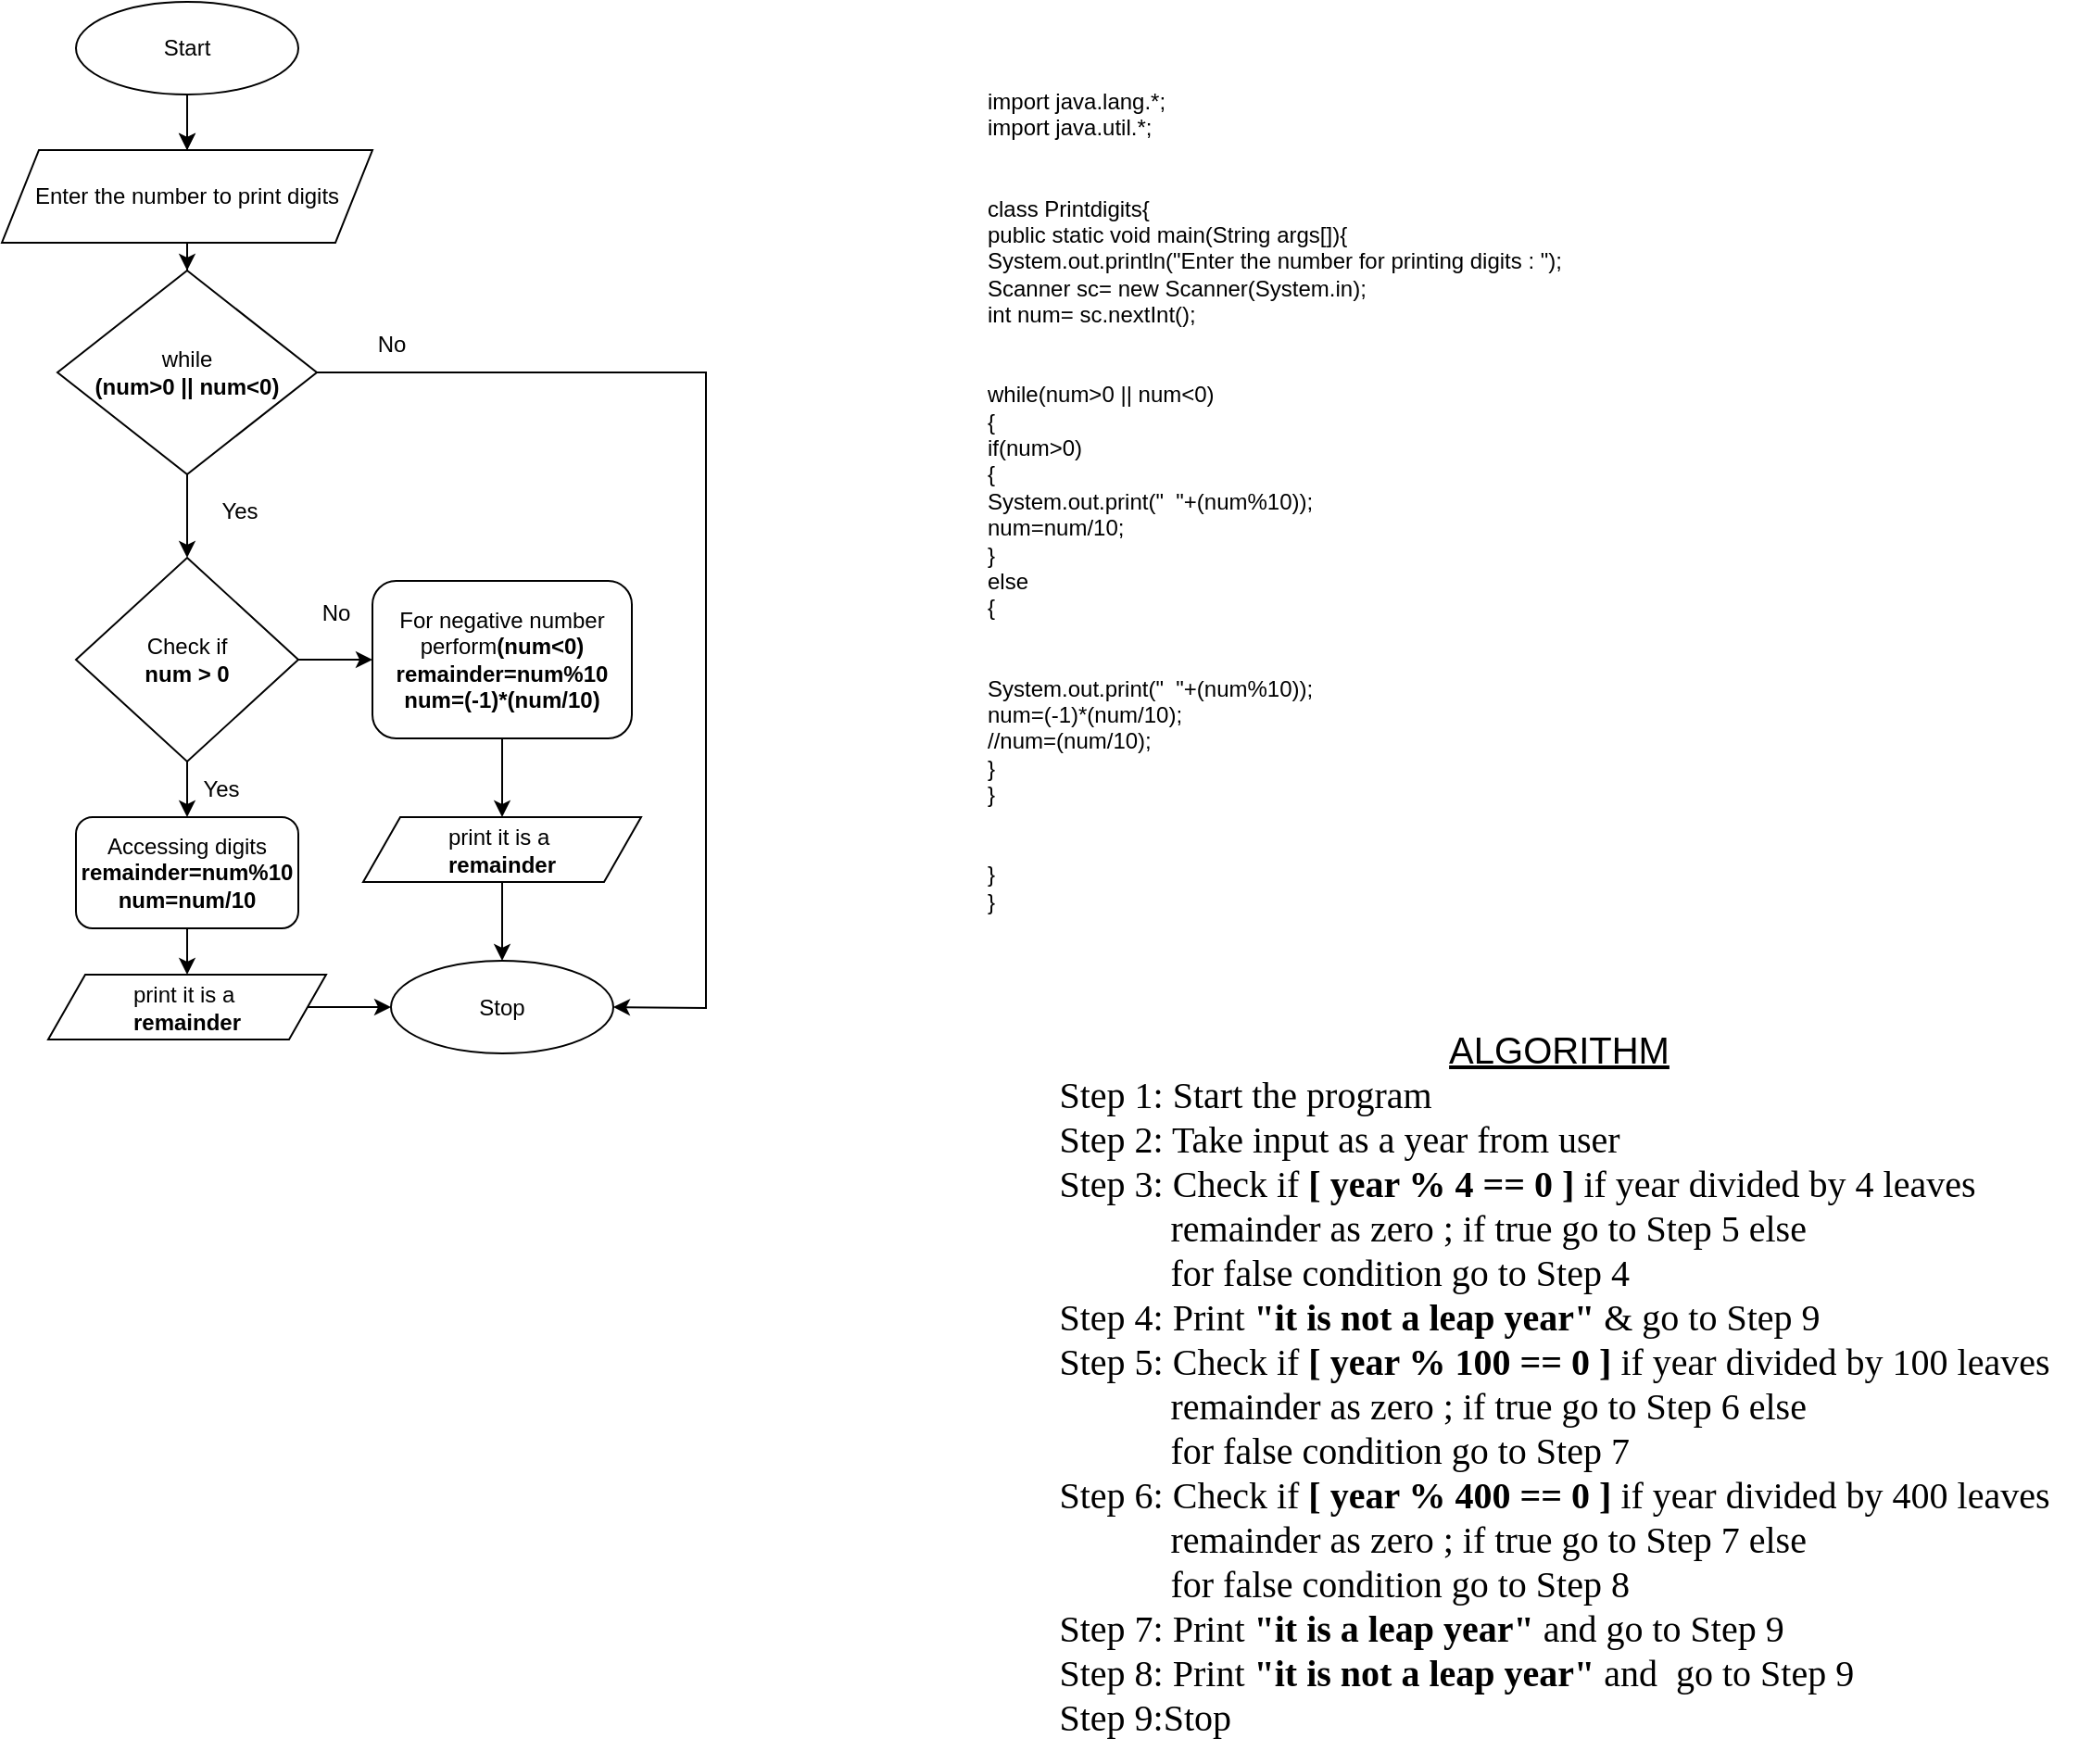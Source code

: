 <mxfile version="20.3.0" type="device"><diagram id="C5RBs43oDa-KdzZeNtuy" name="Page-1"><mxGraphModel dx="1038" dy="649" grid="1" gridSize="10" guides="1" tooltips="1" connect="1" arrows="1" fold="1" page="1" pageScale="1" pageWidth="827" pageHeight="1169" math="0" shadow="0"><root><mxCell id="WIyWlLk6GJQsqaUBKTNV-0"/><mxCell id="WIyWlLk6GJQsqaUBKTNV-1" parent="WIyWlLk6GJQsqaUBKTNV-0"/><mxCell id="WIyWlLk6GJQsqaUBKTNV-2" value="" style="rounded=0;html=1;jettySize=auto;orthogonalLoop=1;fontSize=11;endArrow=block;endFill=0;endSize=8;strokeWidth=1;shadow=0;labelBackgroundColor=none;edgeStyle=orthogonalEdgeStyle;" parent="WIyWlLk6GJQsqaUBKTNV-1" edge="1"><mxGeometry relative="1" as="geometry"><mxPoint x="130" y="70" as="sourcePoint"/><mxPoint x="130" y="110" as="targetPoint"/></mxGeometry></mxCell><mxCell id="svUJ43ATGJsY_IM7T3oH-1" style="edgeStyle=orthogonalEdgeStyle;rounded=0;orthogonalLoop=1;jettySize=auto;html=1;" parent="WIyWlLk6GJQsqaUBKTNV-1" source="lYnoROZ3ggJXZiapQa3B-0" edge="1"><mxGeometry relative="1" as="geometry"><mxPoint x="130" y="140" as="targetPoint"/></mxGeometry></mxCell><mxCell id="ASak8SI5T9IdR9V8pPYT-6" value="" style="edgeStyle=orthogonalEdgeStyle;rounded=0;orthogonalLoop=1;jettySize=auto;html=1;" parent="WIyWlLk6GJQsqaUBKTNV-1" source="lYnoROZ3ggJXZiapQa3B-0" target="ASak8SI5T9IdR9V8pPYT-0" edge="1"><mxGeometry relative="1" as="geometry"/></mxCell><mxCell id="lYnoROZ3ggJXZiapQa3B-0" value="Enter the number to print digits" style="shape=parallelogram;perimeter=parallelogramPerimeter;whiteSpace=wrap;html=1;fixedSize=1;" parent="WIyWlLk6GJQsqaUBKTNV-1" vertex="1"><mxGeometry x="30" y="140" width="200" height="50" as="geometry"/></mxCell><mxCell id="svUJ43ATGJsY_IM7T3oH-0" value="" style="edgeStyle=orthogonalEdgeStyle;rounded=0;orthogonalLoop=1;jettySize=auto;html=1;" parent="WIyWlLk6GJQsqaUBKTNV-1" source="lYnoROZ3ggJXZiapQa3B-2" edge="1"><mxGeometry relative="1" as="geometry"><mxPoint x="130" y="140" as="targetPoint"/></mxGeometry></mxCell><mxCell id="lYnoROZ3ggJXZiapQa3B-2" value="Start" style="ellipse;whiteSpace=wrap;html=1;" parent="WIyWlLk6GJQsqaUBKTNV-1" vertex="1"><mxGeometry x="70" y="60" width="120" height="50" as="geometry"/></mxCell><mxCell id="UlbeSJTGJ3l-3Z-Dk4IU-4" value="" style="edgeStyle=orthogonalEdgeStyle;rounded=0;orthogonalLoop=1;jettySize=auto;html=1;" edge="1" parent="WIyWlLk6GJQsqaUBKTNV-1" source="lYnoROZ3ggJXZiapQa3B-12" target="UlbeSJTGJ3l-3Z-Dk4IU-3"><mxGeometry relative="1" as="geometry"/></mxCell><mxCell id="UlbeSJTGJ3l-3Z-Dk4IU-7" value="" style="edgeStyle=orthogonalEdgeStyle;rounded=0;orthogonalLoop=1;jettySize=auto;html=1;" edge="1" parent="WIyWlLk6GJQsqaUBKTNV-1" source="lYnoROZ3ggJXZiapQa3B-12" target="UlbeSJTGJ3l-3Z-Dk4IU-6"><mxGeometry relative="1" as="geometry"/></mxCell><mxCell id="lYnoROZ3ggJXZiapQa3B-12" value="Check if&lt;br&gt;&lt;b&gt;num &amp;gt; 0&lt;/b&gt;" style="rhombus;whiteSpace=wrap;html=1;" parent="WIyWlLk6GJQsqaUBKTNV-1" vertex="1"><mxGeometry x="70" y="360" width="120" height="110" as="geometry"/></mxCell><mxCell id="lYnoROZ3ggJXZiapQa3B-25" value="Yes" style="text;html=1;resizable=0;autosize=1;align=center;verticalAlign=middle;points=[];fillColor=none;strokeColor=none;rounded=0;" parent="WIyWlLk6GJQsqaUBKTNV-1" vertex="1"><mxGeometry x="127.5" y="470" width="40" height="30" as="geometry"/></mxCell><mxCell id="iXhg-Dmxnr5Got1JAh_S-0" value="&lt;font style=&quot;font-size: 20px;&quot;&gt;&lt;u&gt;ALGORITHM&lt;/u&gt;&lt;br&gt;&lt;div style=&quot;text-align: left;&quot;&gt;&lt;span style=&quot;background-color: initial;&quot;&gt;&lt;font style=&quot;font-size: 20px;&quot; face=&quot;Times New Roman&quot;&gt;Step 1: Start the program&lt;/font&gt;&lt;/span&gt;&lt;/div&gt;&lt;div style=&quot;text-align: left;&quot;&gt;&lt;span style=&quot;background-color: initial;&quot;&gt;&lt;font style=&quot;font-size: 20px;&quot; face=&quot;Times New Roman&quot;&gt;Step 2: Take input as a year from user&lt;/font&gt;&lt;/span&gt;&lt;/div&gt;&lt;div style=&quot;text-align: left;&quot;&gt;&lt;span style=&quot;background-color: initial;&quot;&gt;&lt;font style=&quot;font-size: 20px;&quot; face=&quot;Times New Roman&quot;&gt;Step 3: Check if &lt;b&gt;[ year % 4 == 0 ]&lt;/b&gt; if year divided by 4 leaves&amp;nbsp;&lt;/font&gt;&lt;/span&gt;&lt;/div&gt;&lt;div style=&quot;text-align: left;&quot;&gt;&lt;span style=&quot;background-color: initial;&quot;&gt;&lt;font style=&quot;font-size: 20px;&quot; face=&quot;Times New Roman&quot;&gt;&amp;nbsp; &amp;nbsp; &amp;nbsp; &amp;nbsp; &amp;nbsp; &amp;nbsp; remainder as zero ; if true go to Step 5 else&amp;nbsp;&lt;/font&gt;&lt;/span&gt;&lt;/div&gt;&lt;div style=&quot;text-align: left;&quot;&gt;&lt;span style=&quot;background-color: initial;&quot;&gt;&lt;font style=&quot;font-size: 20px;&quot; face=&quot;Times New Roman&quot;&gt;&amp;nbsp; &amp;nbsp; &amp;nbsp; &amp;nbsp; &amp;nbsp; &amp;nbsp; for false condition&amp;nbsp;&lt;/font&gt;&lt;/span&gt;&lt;span style=&quot;font-family: &amp;quot;Times New Roman&amp;quot;; background-color: initial;&quot;&gt;go to Step 4&lt;/span&gt;&lt;/div&gt;&lt;div style=&quot;text-align: left;&quot;&gt;&lt;font style=&quot;font-size: 20px;&quot; face=&quot;Times New Roman&quot;&gt;Step 4: Print &lt;b&gt;&quot;it is not a leap year&quot; &lt;/b&gt;&amp;amp; go to Step 9&lt;/font&gt;&lt;/div&gt;&lt;div style=&quot;text-align: left;&quot;&gt;&lt;font style=&quot;font-size: 20px;&quot; face=&quot;Times New Roman&quot;&gt;Step 5: Check if &lt;b&gt;[ year % 100 == 0 ]&lt;/b&gt;&amp;nbsp;&lt;/font&gt;&lt;span style=&quot;font-family: &amp;quot;Times New Roman&amp;quot;; background-color: initial;&quot;&gt;if year divided by 100 leaves&amp;nbsp;&lt;/span&gt;&lt;/div&gt;&lt;div style=&quot;text-align: left;&quot;&gt;&lt;span style=&quot;font-family: &amp;quot;Times New Roman&amp;quot;; background-color: initial;&quot;&gt;&amp;nbsp; &amp;nbsp; &amp;nbsp; &amp;nbsp; &amp;nbsp; &amp;nbsp; remainder as zero ; if true go to Step 6&amp;nbsp;&lt;/span&gt;&lt;span style=&quot;font-family: &amp;quot;Times New Roman&amp;quot;; background-color: initial;&quot;&gt;else&amp;nbsp;&lt;/span&gt;&lt;/div&gt;&lt;div style=&quot;text-align: left;&quot;&gt;&lt;span style=&quot;background-color: initial;&quot;&gt;&lt;font face=&quot;Times New Roman&quot;&gt;&amp;nbsp; &amp;nbsp; &amp;nbsp; &amp;nbsp; &amp;nbsp; &amp;nbsp; for false condition&amp;nbsp;&lt;/font&gt;&lt;/span&gt;&lt;span style=&quot;background-color: initial; font-family: &amp;quot;Times New Roman&amp;quot;;&quot;&gt;go to Step 7&lt;/span&gt;&lt;span style=&quot;font-family: &amp;quot;Times New Roman&amp;quot;; background-color: initial;&quot;&gt;&amp;nbsp;&lt;/span&gt;&lt;/div&gt;&lt;div style=&quot;text-align: left;&quot;&gt;&lt;font style=&quot;font-size: 20px;&quot; face=&quot;Times New Roman&quot;&gt;Step 6:&amp;nbsp;&lt;/font&gt;&lt;font style=&quot;background-color: initial;&quot; face=&quot;Times New Roman&quot;&gt;Check if &lt;b&gt;[ year % 400 == 0 ]&lt;/b&gt;&amp;nbsp;&lt;/font&gt;&lt;span style=&quot;background-color: initial; font-family: &amp;quot;Times New Roman&amp;quot;;&quot;&gt;if year divided by 400 leaves&amp;nbsp;&lt;/span&gt;&lt;/div&gt;&lt;div style=&quot;text-align: left;&quot;&gt;&lt;span style=&quot;font-family: &amp;quot;Times New Roman&amp;quot;; background-color: initial;&quot;&gt;&amp;nbsp; &amp;nbsp; &amp;nbsp; &amp;nbsp; &amp;nbsp; &amp;nbsp; remainder as zero ; if true go to Step 7&amp;nbsp;&lt;/span&gt;&lt;span style=&quot;font-family: &amp;quot;Times New Roman&amp;quot;; background-color: initial;&quot;&gt;else&amp;nbsp;&lt;/span&gt;&lt;/div&gt;&lt;div style=&quot;text-align: left;&quot;&gt;&lt;span style=&quot;background-color: initial;&quot;&gt;&lt;font face=&quot;Times New Roman&quot;&gt;&amp;nbsp; &amp;nbsp; &amp;nbsp; &amp;nbsp; &amp;nbsp; &amp;nbsp; for false condition&amp;nbsp;&lt;/font&gt;&lt;/span&gt;&lt;span style=&quot;background-color: initial; font-family: &amp;quot;Times New Roman&amp;quot;;&quot;&gt;go to Step 8&lt;/span&gt;&lt;/div&gt;&lt;div style=&quot;text-align: left;&quot;&gt;&lt;font style=&quot;font-size: 20px;&quot; face=&quot;Times New Roman&quot;&gt;Step 7: Print &lt;b&gt;&quot;it is a leap year&quot; &lt;/b&gt;and go to Step 9&lt;/font&gt;&lt;/div&gt;&lt;div style=&quot;text-align: left;&quot;&gt;&lt;font style=&quot;font-size: 20px;&quot; face=&quot;Times New Roman&quot;&gt;Step 8: Print &lt;b&gt;&quot;it is not a leap year&quot;&lt;/b&gt; and&amp;nbsp; go to Step 9&lt;/font&gt;&lt;/div&gt;&lt;div style=&quot;text-align: left;&quot;&gt;&lt;font style=&quot;font-size: 20px;&quot; face=&quot;Times New Roman&quot;&gt;Step 9:Stop&lt;/font&gt;&lt;/div&gt;&lt;/font&gt;" style="text;html=1;resizable=0;autosize=1;align=center;verticalAlign=middle;points=[];fillColor=none;strokeColor=none;rounded=0;" parent="WIyWlLk6GJQsqaUBKTNV-1" vertex="1"><mxGeometry x="590" y="600" width="560" height="410" as="geometry"/></mxCell><mxCell id="UlbeSJTGJ3l-3Z-Dk4IU-1" value="" style="edgeStyle=orthogonalEdgeStyle;rounded=0;orthogonalLoop=1;jettySize=auto;html=1;" edge="1" parent="WIyWlLk6GJQsqaUBKTNV-1" source="ASak8SI5T9IdR9V8pPYT-0" target="lYnoROZ3ggJXZiapQa3B-12"><mxGeometry relative="1" as="geometry"/></mxCell><mxCell id="ASak8SI5T9IdR9V8pPYT-0" value="while&lt;br&gt;&lt;b&gt;(num&amp;gt;0 || num&amp;lt;0)&lt;/b&gt;" style="rhombus;whiteSpace=wrap;html=1;" parent="WIyWlLk6GJQsqaUBKTNV-1" vertex="1"><mxGeometry x="60" y="205" width="140" height="110" as="geometry"/></mxCell><mxCell id="Q9C1RxwOz6rejzoTCgeK-18" value="No" style="text;html=1;resizable=0;autosize=1;align=center;verticalAlign=middle;points=[];fillColor=none;strokeColor=none;rounded=0;" parent="WIyWlLk6GJQsqaUBKTNV-1" vertex="1"><mxGeometry x="190" y="375" width="40" height="30" as="geometry"/></mxCell><mxCell id="UlbeSJTGJ3l-3Z-Dk4IU-0" value="import java.lang.*;&#10;import java.util.*;&#10;&#10;&#10;class Printdigits{&#10;public static void main(String args[]){&#10;System.out.println(&quot;Enter the number for printing digits : &quot;);&#10;Scanner sc= new Scanner(System.in);&#10;int num= sc.nextInt();&#10;&#10;&#10;while(num&gt;0 || num&lt;0)&#10;{&#10;if(num&gt;0)&#10;{&#10;System.out.print(&quot;  &quot;+(num%10));&#10;num=num/10;&#10;}&#10;else&#10;{&#10;&#10;&#10;System.out.print(&quot;  &quot;+(num%10));&#10;num=(-1)*(num/10);&#10;//num=(num/10);&#10;}&#10;}&#10;&#10;&#10;}&#10;}" style="text;whiteSpace=wrap;html=1;" vertex="1" parent="WIyWlLk6GJQsqaUBKTNV-1"><mxGeometry x="560" y="100" width="340" height="470" as="geometry"/></mxCell><mxCell id="UlbeSJTGJ3l-3Z-Dk4IU-11" value="" style="edgeStyle=orthogonalEdgeStyle;rounded=0;orthogonalLoop=1;jettySize=auto;html=1;" edge="1" parent="WIyWlLk6GJQsqaUBKTNV-1" source="UlbeSJTGJ3l-3Z-Dk4IU-2" target="UlbeSJTGJ3l-3Z-Dk4IU-10"><mxGeometry relative="1" as="geometry"/></mxCell><mxCell id="UlbeSJTGJ3l-3Z-Dk4IU-2" value="print it is a&amp;nbsp;&lt;br&gt;&lt;b&gt;remainder&lt;/b&gt;" style="shape=parallelogram;perimeter=parallelogramPerimeter;whiteSpace=wrap;html=1;fixedSize=1;" vertex="1" parent="WIyWlLk6GJQsqaUBKTNV-1"><mxGeometry x="55" y="585" width="150" height="35" as="geometry"/></mxCell><mxCell id="UlbeSJTGJ3l-3Z-Dk4IU-3" value="Accessing digits&lt;br&gt;&lt;b&gt;remainder=num%10&lt;br&gt;num=num/10&lt;/b&gt;" style="rounded=1;whiteSpace=wrap;html=1;" vertex="1" parent="WIyWlLk6GJQsqaUBKTNV-1"><mxGeometry x="70" y="500" width="120" height="60" as="geometry"/></mxCell><mxCell id="UlbeSJTGJ3l-3Z-Dk4IU-5" value="" style="endArrow=classic;html=1;rounded=0;exitX=0.5;exitY=1;exitDx=0;exitDy=0;entryX=0.5;entryY=0;entryDx=0;entryDy=0;" edge="1" parent="WIyWlLk6GJQsqaUBKTNV-1" source="UlbeSJTGJ3l-3Z-Dk4IU-3" target="UlbeSJTGJ3l-3Z-Dk4IU-2"><mxGeometry width="50" height="50" relative="1" as="geometry"><mxPoint x="500" y="720" as="sourcePoint"/><mxPoint x="550" y="670" as="targetPoint"/></mxGeometry></mxCell><mxCell id="UlbeSJTGJ3l-3Z-Dk4IU-9" value="" style="edgeStyle=orthogonalEdgeStyle;rounded=0;orthogonalLoop=1;jettySize=auto;html=1;" edge="1" parent="WIyWlLk6GJQsqaUBKTNV-1" source="UlbeSJTGJ3l-3Z-Dk4IU-6" target="UlbeSJTGJ3l-3Z-Dk4IU-8"><mxGeometry relative="1" as="geometry"/></mxCell><mxCell id="UlbeSJTGJ3l-3Z-Dk4IU-6" value="For negative number &lt;br&gt;perform&lt;b&gt;(num&amp;lt;0)&lt;br&gt;remainder=num%10&lt;br&gt;num=(-1)*(num/10)&lt;/b&gt;" style="rounded=1;whiteSpace=wrap;html=1;" vertex="1" parent="WIyWlLk6GJQsqaUBKTNV-1"><mxGeometry x="230" y="372.5" width="140" height="85" as="geometry"/></mxCell><mxCell id="UlbeSJTGJ3l-3Z-Dk4IU-12" value="" style="edgeStyle=orthogonalEdgeStyle;rounded=0;orthogonalLoop=1;jettySize=auto;html=1;" edge="1" parent="WIyWlLk6GJQsqaUBKTNV-1" source="UlbeSJTGJ3l-3Z-Dk4IU-8" target="UlbeSJTGJ3l-3Z-Dk4IU-10"><mxGeometry relative="1" as="geometry"/></mxCell><mxCell id="UlbeSJTGJ3l-3Z-Dk4IU-8" value="print it is a&amp;nbsp;&lt;br&gt;&lt;b&gt;remainder&lt;/b&gt;" style="shape=parallelogram;perimeter=parallelogramPerimeter;whiteSpace=wrap;html=1;fixedSize=1;" vertex="1" parent="WIyWlLk6GJQsqaUBKTNV-1"><mxGeometry x="225" y="500" width="150" height="35" as="geometry"/></mxCell><mxCell id="UlbeSJTGJ3l-3Z-Dk4IU-10" value="Stop" style="ellipse;whiteSpace=wrap;html=1;" vertex="1" parent="WIyWlLk6GJQsqaUBKTNV-1"><mxGeometry x="240" y="577.5" width="120" height="50" as="geometry"/></mxCell><mxCell id="UlbeSJTGJ3l-3Z-Dk4IU-14" value="Yes" style="text;html=1;resizable=0;autosize=1;align=center;verticalAlign=middle;points=[];fillColor=none;strokeColor=none;rounded=0;" vertex="1" parent="WIyWlLk6GJQsqaUBKTNV-1"><mxGeometry x="137.5" y="320" width="40" height="30" as="geometry"/></mxCell><mxCell id="UlbeSJTGJ3l-3Z-Dk4IU-15" value="" style="endArrow=classic;html=1;rounded=0;exitX=1;exitY=0.5;exitDx=0;exitDy=0;entryX=1;entryY=0.5;entryDx=0;entryDy=0;" edge="1" parent="WIyWlLk6GJQsqaUBKTNV-1" source="ASak8SI5T9IdR9V8pPYT-0" target="UlbeSJTGJ3l-3Z-Dk4IU-10"><mxGeometry width="50" height="50" relative="1" as="geometry"><mxPoint x="500" y="400" as="sourcePoint"/><mxPoint x="550" y="350" as="targetPoint"/><Array as="points"><mxPoint x="410" y="260"/><mxPoint x="410" y="603"/></Array></mxGeometry></mxCell><mxCell id="UlbeSJTGJ3l-3Z-Dk4IU-16" value="No" style="text;html=1;resizable=0;autosize=1;align=center;verticalAlign=middle;points=[];fillColor=none;strokeColor=none;rounded=0;" vertex="1" parent="WIyWlLk6GJQsqaUBKTNV-1"><mxGeometry x="220" y="230" width="40" height="30" as="geometry"/></mxCell></root></mxGraphModel></diagram></mxfile>